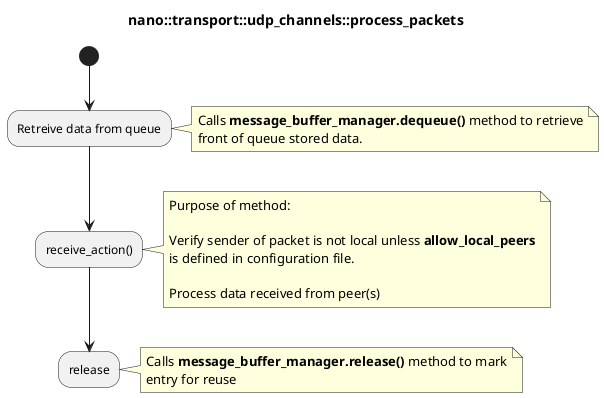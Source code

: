 @startuml

title nano::transport::udp_channels::process_packets

(*)--> Retreive data from queue

note right
Calls **message_buffer_manager.dequeue()** method to retrieve
front of queue stored data.
end note

--> receive_action()

note right
Purpose of method:

Verify sender of packet is not local unless **allow_local_peers**
is defined in configuration file.

Process data received from peer(s)
end note

--> release
note right
Calls **message_buffer_manager.release()** method to mark
entry for reuse
end note
@enduml
